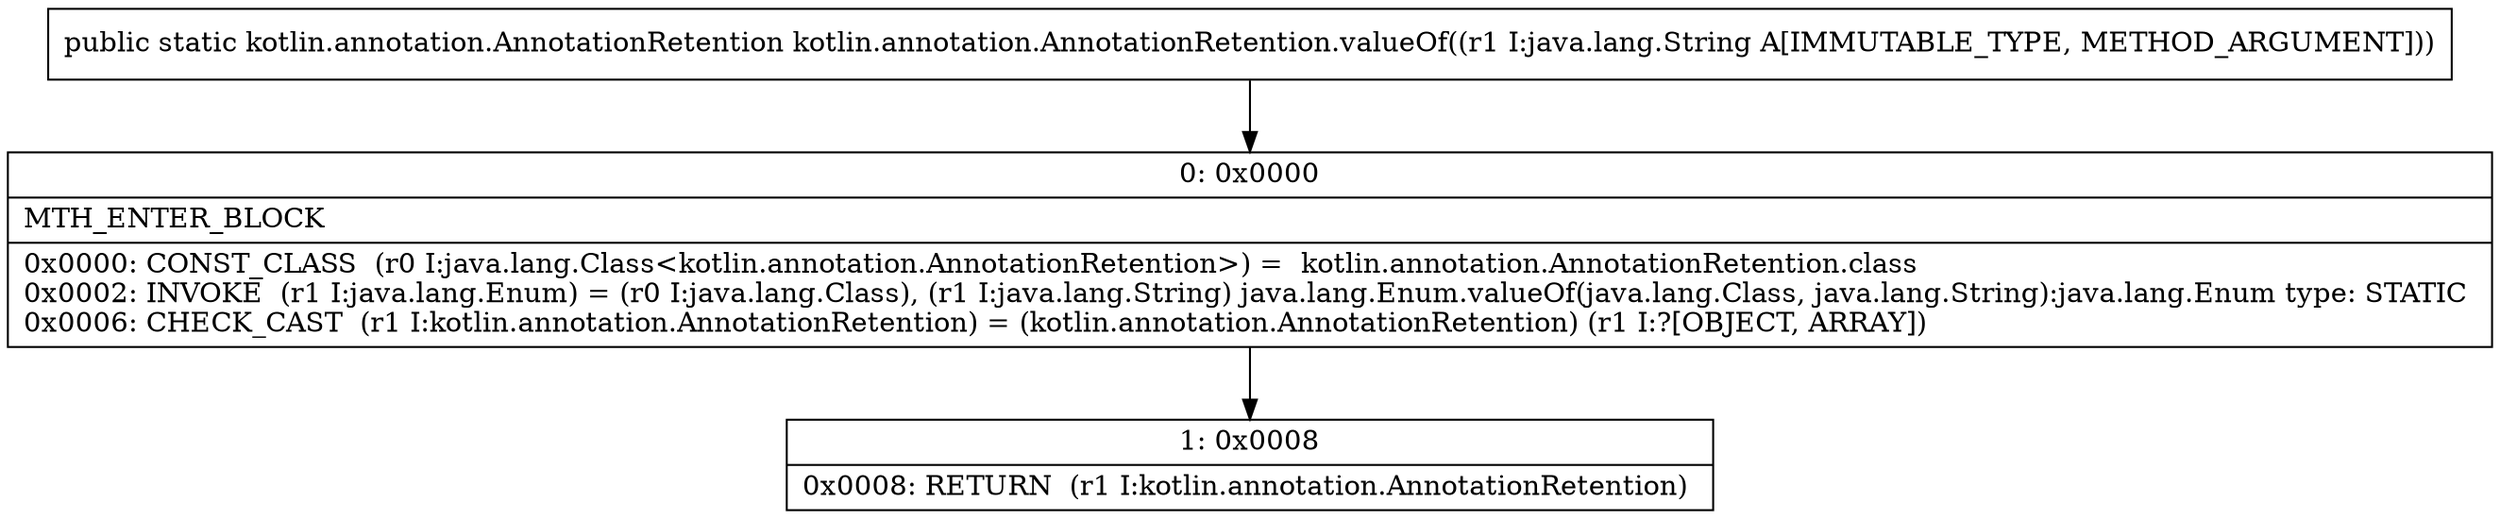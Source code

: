 digraph "CFG forkotlin.annotation.AnnotationRetention.valueOf(Ljava\/lang\/String;)Lkotlin\/annotation\/AnnotationRetention;" {
Node_0 [shape=record,label="{0\:\ 0x0000|MTH_ENTER_BLOCK\l|0x0000: CONST_CLASS  (r0 I:java.lang.Class\<kotlin.annotation.AnnotationRetention\>) =  kotlin.annotation.AnnotationRetention.class \l0x0002: INVOKE  (r1 I:java.lang.Enum) = (r0 I:java.lang.Class), (r1 I:java.lang.String) java.lang.Enum.valueOf(java.lang.Class, java.lang.String):java.lang.Enum type: STATIC \l0x0006: CHECK_CAST  (r1 I:kotlin.annotation.AnnotationRetention) = (kotlin.annotation.AnnotationRetention) (r1 I:?[OBJECT, ARRAY]) \l}"];
Node_1 [shape=record,label="{1\:\ 0x0008|0x0008: RETURN  (r1 I:kotlin.annotation.AnnotationRetention) \l}"];
MethodNode[shape=record,label="{public static kotlin.annotation.AnnotationRetention kotlin.annotation.AnnotationRetention.valueOf((r1 I:java.lang.String A[IMMUTABLE_TYPE, METHOD_ARGUMENT])) }"];
MethodNode -> Node_0;
Node_0 -> Node_1;
}

